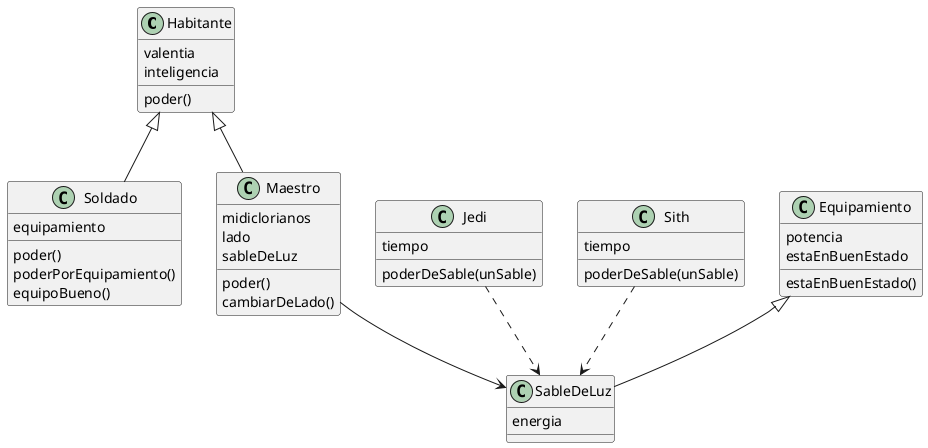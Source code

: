 @startuml

class Habitante {
	valentia
	inteligencia
	poder()
}
 
class Soldado extends Habitante {
 	equipamiento
 	poder()
 	poderPorEquipamiento()
 	equipoBueno()
 }
  
class Maestro extends Habitante {
	midiclorianos
 	lado
 	sableDeLuz
 	poder()
 	cambiarDeLado()
 }

class Jedi {
	tiempo
	poderDeSable(unSable)
}

class Sith {
	tiempo
	poderDeSable(unSable)
}

class Equipamiento {
 	potencia
 	estaEnBuenEstado
 	estaEnBuenEstado()
 }
 
class SableDeLuz extends Equipamiento {
	energia
}

Maestro --> SableDeLuz
Jedi ..> SableDeLuz
Sith ..> SableDeLuz

@enduml